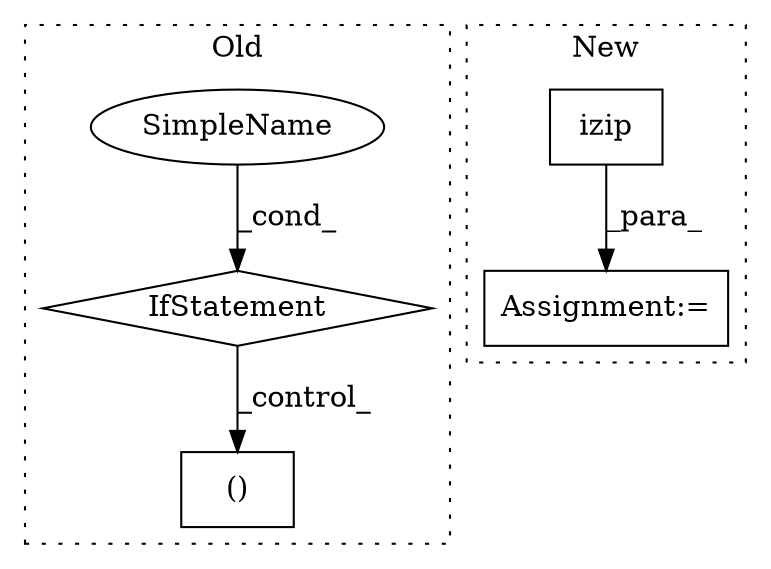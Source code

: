 digraph G {
subgraph cluster0 {
1 [label="()" a="106" s="1345" l="38" shape="box"];
4 [label="IfStatement" a="25" s="1012,1031" l="4,2" shape="diamond"];
5 [label="SimpleName" a="42" s="" l="" shape="ellipse"];
label = "Old";
style="dotted";
}
subgraph cluster1 {
2 [label="izip" a="32" s="1072,1130" l="5,1" shape="box"];
3 [label="Assignment:=" a="7" s="1061" l="1" shape="box"];
label = "New";
style="dotted";
}
2 -> 3 [label="_para_"];
4 -> 1 [label="_control_"];
5 -> 4 [label="_cond_"];
}